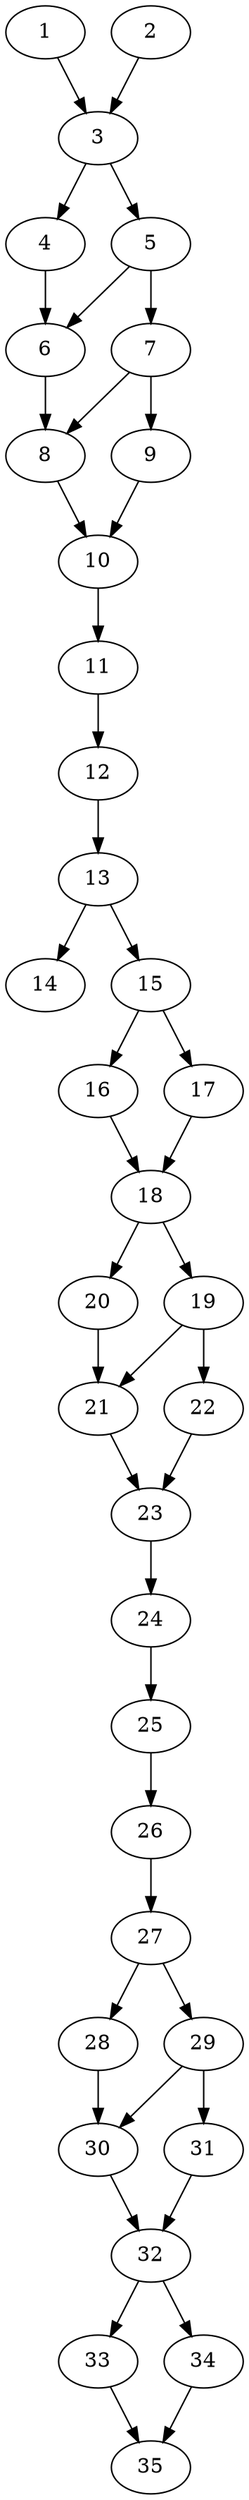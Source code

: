 // DAG automatically generated by daggen at Thu Oct  3 14:05:37 2019
// ./daggen --dot -n 35 --ccr 0.3 --fat 0.3 --regular 0.5 --density 0.9 --mindata 5242880 --maxdata 52428800 
digraph G {
  1 [size="162181120", alpha="0.05", expect_size="48654336"] 
  1 -> 3 [size ="48654336"]
  2 [size="17967787", alpha="0.12", expect_size="5390336"] 
  2 -> 3 [size ="5390336"]
  3 [size="99457707", alpha="0.17", expect_size="29837312"] 
  3 -> 4 [size ="29837312"]
  3 -> 5 [size ="29837312"]
  4 [size="53585920", alpha="0.08", expect_size="16075776"] 
  4 -> 6 [size ="16075776"]
  5 [size="126573227", alpha="0.09", expect_size="37971968"] 
  5 -> 6 [size ="37971968"]
  5 -> 7 [size ="37971968"]
  6 [size="21674667", alpha="0.03", expect_size="6502400"] 
  6 -> 8 [size ="6502400"]
  7 [size="65078613", alpha="0.02", expect_size="19523584"] 
  7 -> 8 [size ="19523584"]
  7 -> 9 [size ="19523584"]
  8 [size="97181013", alpha="0.11", expect_size="29154304"] 
  8 -> 10 [size ="29154304"]
  9 [size="116715520", alpha="0.08", expect_size="35014656"] 
  9 -> 10 [size ="35014656"]
  10 [size="72349013", alpha="0.18", expect_size="21704704"] 
  10 -> 11 [size ="21704704"]
  11 [size="89821867", alpha="0.11", expect_size="26946560"] 
  11 -> 12 [size ="26946560"]
  12 [size="126532267", alpha="0.09", expect_size="37959680"] 
  12 -> 13 [size ="37959680"]
  13 [size="62487893", alpha="0.18", expect_size="18746368"] 
  13 -> 14 [size ="18746368"]
  13 -> 15 [size ="18746368"]
  14 [size="39669760", alpha="0.19", expect_size="11900928"] 
  15 [size="105420800", alpha="0.07", expect_size="31626240"] 
  15 -> 16 [size ="31626240"]
  15 -> 17 [size ="31626240"]
  16 [size="18974720", alpha="0.14", expect_size="5692416"] 
  16 -> 18 [size ="5692416"]
  17 [size="39731200", alpha="0.19", expect_size="11919360"] 
  17 -> 18 [size ="11919360"]
  18 [size="52029440", alpha="0.12", expect_size="15608832"] 
  18 -> 19 [size ="15608832"]
  18 -> 20 [size ="15608832"]
  19 [size="137451520", alpha="0.15", expect_size="41235456"] 
  19 -> 21 [size ="41235456"]
  19 -> 22 [size ="41235456"]
  20 [size="42946560", alpha="0.00", expect_size="12883968"] 
  20 -> 21 [size ="12883968"]
  21 [size="28262400", alpha="0.04", expect_size="8478720"] 
  21 -> 23 [size ="8478720"]
  22 [size="113684480", alpha="0.08", expect_size="34105344"] 
  22 -> 23 [size ="34105344"]
  23 [size="23493973", alpha="0.02", expect_size="7048192"] 
  23 -> 24 [size ="7048192"]
  24 [size="167850667", alpha="0.01", expect_size="50355200"] 
  24 -> 25 [size ="50355200"]
  25 [size="156839253", alpha="0.13", expect_size="47051776"] 
  25 -> 26 [size ="47051776"]
  26 [size="55767040", alpha="0.06", expect_size="16730112"] 
  26 -> 27 [size ="16730112"]
  27 [size="163577173", alpha="0.06", expect_size="49073152"] 
  27 -> 28 [size ="49073152"]
  27 -> 29 [size ="49073152"]
  28 [size="152528213", alpha="0.15", expect_size="45758464"] 
  28 -> 30 [size ="45758464"]
  29 [size="89685333", alpha="0.17", expect_size="26905600"] 
  29 -> 30 [size ="26905600"]
  29 -> 31 [size ="26905600"]
  30 [size="50018987", alpha="0.06", expect_size="15005696"] 
  30 -> 32 [size ="15005696"]
  31 [size="51930453", alpha="0.04", expect_size="15579136"] 
  31 -> 32 [size ="15579136"]
  32 [size="82831360", alpha="0.16", expect_size="24849408"] 
  32 -> 33 [size ="24849408"]
  32 -> 34 [size ="24849408"]
  33 [size="143220053", alpha="0.14", expect_size="42966016"] 
  33 -> 35 [size ="42966016"]
  34 [size="157794987", alpha="0.14", expect_size="47338496"] 
  34 -> 35 [size ="47338496"]
  35 [size="162658987", alpha="0.06", expect_size="48797696"] 
}
